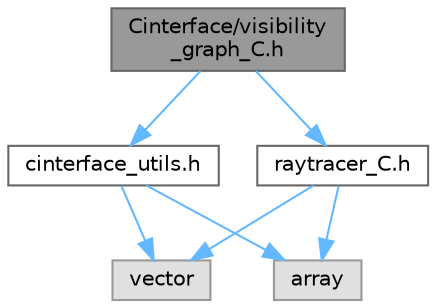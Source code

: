 digraph "Cinterface/visibility_graph_C.h"
{
 // LATEX_PDF_SIZE
  bgcolor="transparent";
  edge [fontname=Helvetica,fontsize=10,labelfontname=Helvetica,labelfontsize=10];
  node [fontname=Helvetica,fontsize=10,shape=box,height=0.2,width=0.4];
  Node1 [label="Cinterface/visibility\l_graph_C.h",height=0.2,width=0.4,color="gray40", fillcolor="grey60", style="filled", fontcolor="black",tooltip="Header file for functions related to creating a visibility graph."];
  Node1 -> Node2 [color="steelblue1",style="solid"];
  Node2 [label="cinterface_utils.h",height=0.2,width=0.4,color="grey40", fillcolor="white", style="filled",URL="$a00413.html",tooltip=" "];
  Node2 -> Node3 [color="steelblue1",style="solid"];
  Node3 [label="vector",height=0.2,width=0.4,color="grey60", fillcolor="#E0E0E0", style="filled",tooltip=" "];
  Node2 -> Node4 [color="steelblue1",style="solid"];
  Node4 [label="array",height=0.2,width=0.4,color="grey60", fillcolor="#E0E0E0", style="filled",tooltip=" "];
  Node1 -> Node5 [color="steelblue1",style="solid"];
  Node5 [label="raytracer_C.h",height=0.2,width=0.4,color="grey40", fillcolor="white", style="filled",URL="$a00431.html",tooltip="C Interface header file for Raytracer functionality."];
  Node5 -> Node3 [color="steelblue1",style="solid"];
  Node5 -> Node4 [color="steelblue1",style="solid"];
}
